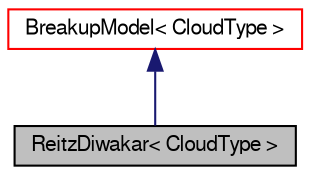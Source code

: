 digraph "ReitzDiwakar&lt; CloudType &gt;"
{
  bgcolor="transparent";
  edge [fontname="FreeSans",fontsize="10",labelfontname="FreeSans",labelfontsize="10"];
  node [fontname="FreeSans",fontsize="10",shape=record];
  Node4 [label="ReitzDiwakar\< CloudType \>",height=0.2,width=0.4,color="black", fillcolor="grey75", style="filled", fontcolor="black"];
  Node5 -> Node4 [dir="back",color="midnightblue",fontsize="10",style="solid",fontname="FreeSans"];
  Node5 [label="BreakupModel\< CloudType \>",height=0.2,width=0.4,color="red",URL="$a24526.html",tooltip="Templated break-up model class. "];
}
